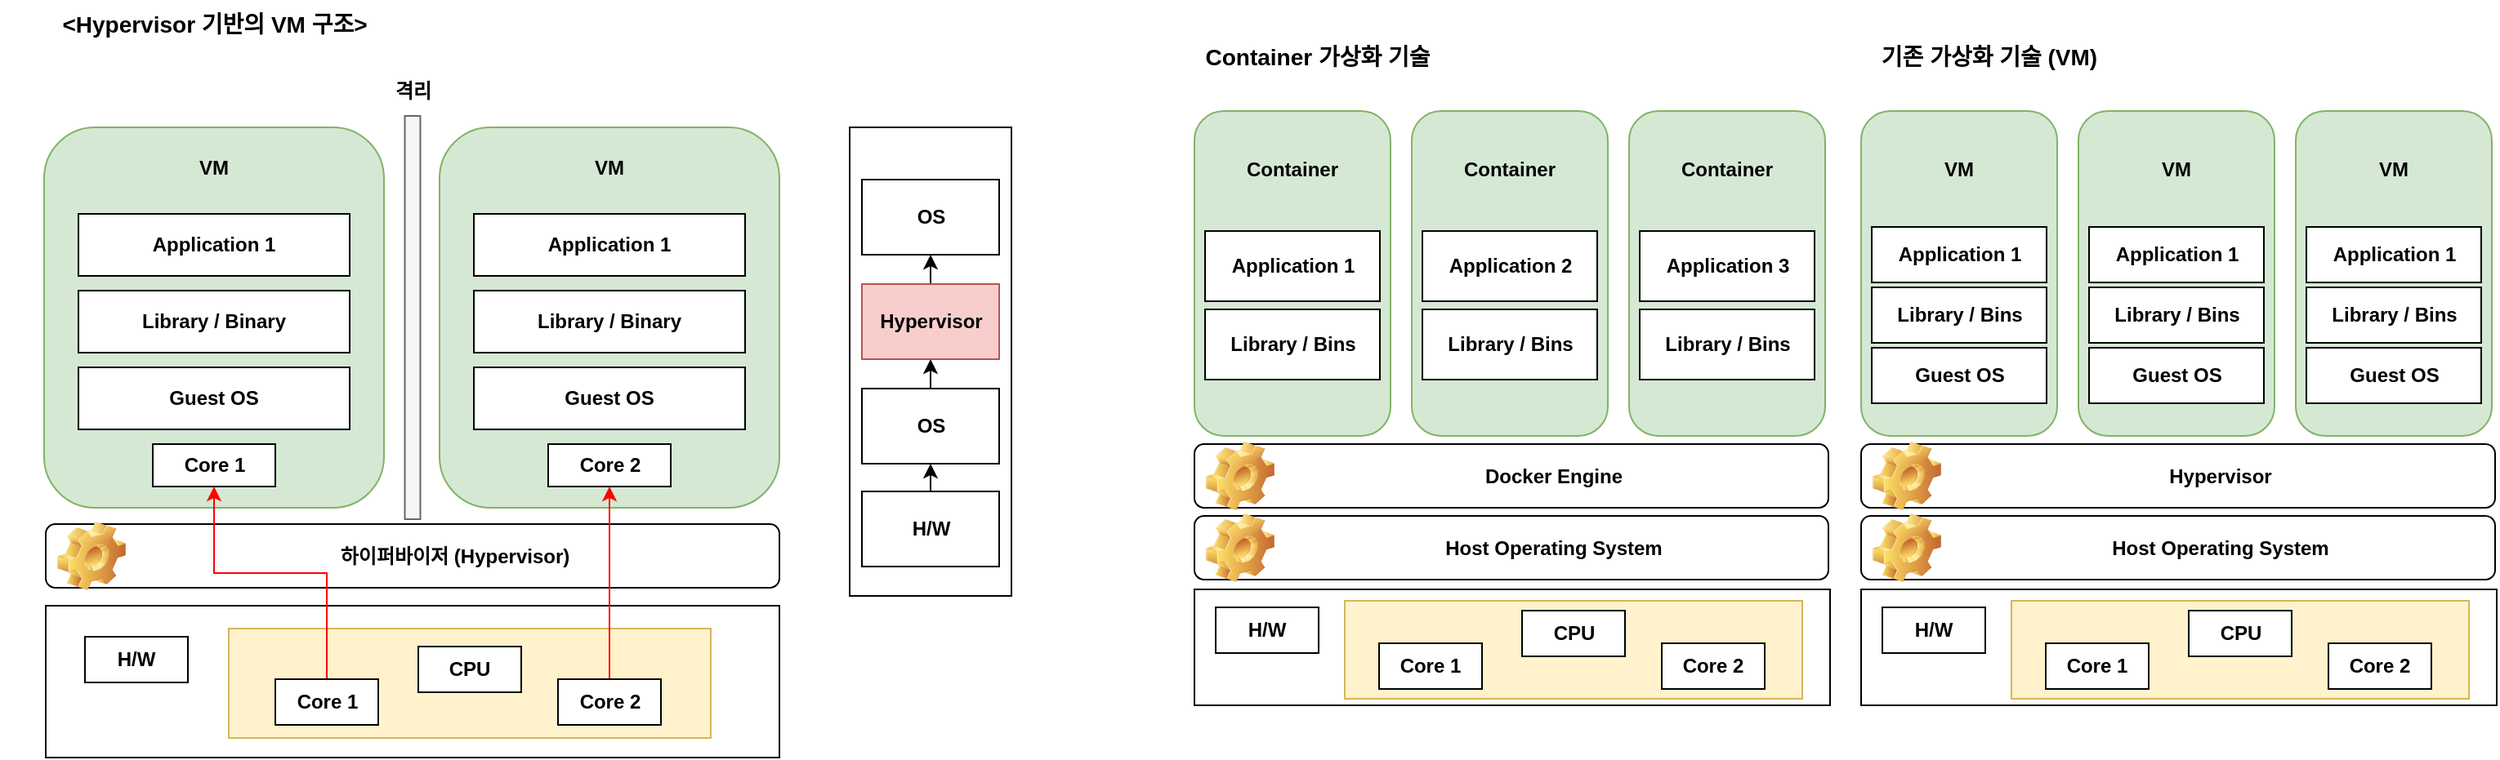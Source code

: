 <mxfile version="21.3.0" type="github">
  <diagram name="페이지-1" id="b9hPvHxMqKQLV7_Slofh">
    <mxGraphModel dx="1531" dy="634" grid="0" gridSize="10" guides="1" tooltips="1" connect="1" arrows="1" fold="1" page="1" pageScale="1" pageWidth="100000" pageHeight="20000" math="0" shadow="0">
      <root>
        <mxCell id="0" />
        <mxCell id="1" parent="0" />
        <mxCell id="9ESVD-fRmzv4yYBRUQVf-2" value="" style="rounded=1;whiteSpace=wrap;html=1;fillColor=#d5e8d4;strokeColor=#82b366;" vertex="1" parent="1">
          <mxGeometry x="803" y="160" width="120" height="199" as="geometry" />
        </mxCell>
        <mxCell id="9ESVD-fRmzv4yYBRUQVf-3" value="" style="rounded=1;whiteSpace=wrap;html=1;fillColor=#d5e8d4;strokeColor=#82b366;" vertex="1" parent="1">
          <mxGeometry x="936" y="160" width="120" height="199" as="geometry" />
        </mxCell>
        <mxCell id="9ESVD-fRmzv4yYBRUQVf-4" value="" style="rounded=1;whiteSpace=wrap;html=1;fillColor=#d5e8d4;strokeColor=#82b366;" vertex="1" parent="1">
          <mxGeometry x="1069" y="160" width="120" height="199" as="geometry" />
        </mxCell>
        <mxCell id="9ESVD-fRmzv4yYBRUQVf-5" value="Application 1" style="rounded=0;whiteSpace=wrap;html=1;fontStyle=1" vertex="1" parent="1">
          <mxGeometry x="809.5" y="233.5" width="107" height="43" as="geometry" />
        </mxCell>
        <mxCell id="9ESVD-fRmzv4yYBRUQVf-6" value="Library / Bins" style="rounded=0;whiteSpace=wrap;html=1;fontStyle=1" vertex="1" parent="1">
          <mxGeometry x="809.5" y="281.5" width="107" height="43" as="geometry" />
        </mxCell>
        <mxCell id="9ESVD-fRmzv4yYBRUQVf-8" value="Application 2" style="rounded=0;whiteSpace=wrap;html=1;fontStyle=1" vertex="1" parent="1">
          <mxGeometry x="942.5" y="233.5" width="107" height="43" as="geometry" />
        </mxCell>
        <mxCell id="9ESVD-fRmzv4yYBRUQVf-9" value="Library / Bins" style="rounded=0;whiteSpace=wrap;html=1;fontStyle=1" vertex="1" parent="1">
          <mxGeometry x="942.5" y="281.5" width="107" height="43" as="geometry" />
        </mxCell>
        <mxCell id="9ESVD-fRmzv4yYBRUQVf-10" value="Application 3" style="rounded=0;whiteSpace=wrap;html=1;fontStyle=1" vertex="1" parent="1">
          <mxGeometry x="1075.5" y="233.5" width="107" height="43" as="geometry" />
        </mxCell>
        <mxCell id="9ESVD-fRmzv4yYBRUQVf-11" value="Library / Bins" style="rounded=0;whiteSpace=wrap;html=1;fontStyle=1" vertex="1" parent="1">
          <mxGeometry x="1075.5" y="281.5" width="107" height="43" as="geometry" />
        </mxCell>
        <mxCell id="9ESVD-fRmzv4yYBRUQVf-12" value="Container" style="text;html=1;strokeColor=none;fillColor=none;align=center;verticalAlign=middle;whiteSpace=wrap;rounded=0;fontStyle=1" vertex="1" parent="1">
          <mxGeometry x="833" y="181" width="60" height="30" as="geometry" />
        </mxCell>
        <mxCell id="9ESVD-fRmzv4yYBRUQVf-13" value="Container" style="text;html=1;strokeColor=none;fillColor=none;align=center;verticalAlign=middle;whiteSpace=wrap;rounded=0;fontStyle=1" vertex="1" parent="1">
          <mxGeometry x="966" y="181" width="60" height="30" as="geometry" />
        </mxCell>
        <mxCell id="9ESVD-fRmzv4yYBRUQVf-14" value="Container" style="text;html=1;strokeColor=none;fillColor=none;align=center;verticalAlign=middle;whiteSpace=wrap;rounded=0;fontStyle=1" vertex="1" parent="1">
          <mxGeometry x="1099" y="181" width="60" height="30" as="geometry" />
        </mxCell>
        <mxCell id="9ESVD-fRmzv4yYBRUQVf-15" value="Docker Engine" style="label;whiteSpace=wrap;html=1;image=img/clipart/Gear_128x128.png;align=center;" vertex="1" parent="1">
          <mxGeometry x="803" y="364" width="388" height="39" as="geometry" />
        </mxCell>
        <mxCell id="9ESVD-fRmzv4yYBRUQVf-17" value="Host Operating System" style="label;whiteSpace=wrap;html=1;image=img/clipart/Gear_128x128.png;align=center;" vertex="1" parent="1">
          <mxGeometry x="803" y="408" width="388" height="39" as="geometry" />
        </mxCell>
        <mxCell id="9ESVD-fRmzv4yYBRUQVf-18" value="" style="rounded=0;whiteSpace=wrap;html=1;" vertex="1" parent="1">
          <mxGeometry x="803" y="453" width="389" height="71" as="geometry" />
        </mxCell>
        <mxCell id="9ESVD-fRmzv4yYBRUQVf-19" value="" style="rounded=0;whiteSpace=wrap;html=1;fillColor=#fff2cc;strokeColor=#d6b656;" vertex="1" parent="1">
          <mxGeometry x="895" y="460" width="280" height="60" as="geometry" />
        </mxCell>
        <mxCell id="9ESVD-fRmzv4yYBRUQVf-20" value="&lt;b&gt;H/W&lt;/b&gt;" style="rounded=0;whiteSpace=wrap;html=1;" vertex="1" parent="1">
          <mxGeometry x="816" y="464" width="63" height="28" as="geometry" />
        </mxCell>
        <mxCell id="9ESVD-fRmzv4yYBRUQVf-21" value="&lt;b&gt;Core 1&lt;/b&gt;" style="rounded=0;whiteSpace=wrap;html=1;" vertex="1" parent="1">
          <mxGeometry x="916" y="486" width="63" height="28" as="geometry" />
        </mxCell>
        <mxCell id="9ESVD-fRmzv4yYBRUQVf-22" value="&lt;b&gt;Core 2&lt;/b&gt;" style="rounded=0;whiteSpace=wrap;html=1;" vertex="1" parent="1">
          <mxGeometry x="1089" y="486" width="63" height="28" as="geometry" />
        </mxCell>
        <mxCell id="9ESVD-fRmzv4yYBRUQVf-23" value="&lt;b&gt;CPU&lt;/b&gt;" style="rounded=0;whiteSpace=wrap;html=1;" vertex="1" parent="1">
          <mxGeometry x="1003.5" y="466" width="63" height="28" as="geometry" />
        </mxCell>
        <mxCell id="9ESVD-fRmzv4yYBRUQVf-44" value="" style="rounded=1;whiteSpace=wrap;html=1;fillColor=#d5e8d4;strokeColor=#82b366;" vertex="1" parent="1">
          <mxGeometry x="1211" y="160" width="120" height="199" as="geometry" />
        </mxCell>
        <mxCell id="9ESVD-fRmzv4yYBRUQVf-45" value="" style="rounded=1;whiteSpace=wrap;html=1;fillColor=#d5e8d4;strokeColor=#82b366;" vertex="1" parent="1">
          <mxGeometry x="1344" y="160" width="120" height="199" as="geometry" />
        </mxCell>
        <mxCell id="9ESVD-fRmzv4yYBRUQVf-46" value="" style="rounded=1;whiteSpace=wrap;html=1;fillColor=#d5e8d4;strokeColor=#82b366;" vertex="1" parent="1">
          <mxGeometry x="1477" y="160" width="120" height="199" as="geometry" />
        </mxCell>
        <mxCell id="9ESVD-fRmzv4yYBRUQVf-47" value="Application 1" style="rounded=0;whiteSpace=wrap;html=1;fontStyle=1" vertex="1" parent="1">
          <mxGeometry x="1217.5" y="231" width="107" height="34" as="geometry" />
        </mxCell>
        <mxCell id="9ESVD-fRmzv4yYBRUQVf-53" value="VM" style="text;html=1;strokeColor=none;fillColor=none;align=center;verticalAlign=middle;whiteSpace=wrap;rounded=0;fontStyle=1" vertex="1" parent="1">
          <mxGeometry x="1241" y="181" width="60" height="30" as="geometry" />
        </mxCell>
        <mxCell id="9ESVD-fRmzv4yYBRUQVf-54" value="VM" style="text;html=1;strokeColor=none;fillColor=none;align=center;verticalAlign=middle;whiteSpace=wrap;rounded=0;fontStyle=1" vertex="1" parent="1">
          <mxGeometry x="1374" y="181" width="60" height="30" as="geometry" />
        </mxCell>
        <mxCell id="9ESVD-fRmzv4yYBRUQVf-55" value="VM" style="text;html=1;strokeColor=none;fillColor=none;align=center;verticalAlign=middle;whiteSpace=wrap;rounded=0;fontStyle=1" vertex="1" parent="1">
          <mxGeometry x="1507" y="181" width="60" height="30" as="geometry" />
        </mxCell>
        <mxCell id="9ESVD-fRmzv4yYBRUQVf-56" value="Hypervisor" style="label;whiteSpace=wrap;html=1;image=img/clipart/Gear_128x128.png;align=center;" vertex="1" parent="1">
          <mxGeometry x="1211" y="364" width="388" height="39" as="geometry" />
        </mxCell>
        <mxCell id="9ESVD-fRmzv4yYBRUQVf-57" value="Host Operating System" style="label;whiteSpace=wrap;html=1;image=img/clipart/Gear_128x128.png;align=center;" vertex="1" parent="1">
          <mxGeometry x="1211" y="408" width="388" height="39" as="geometry" />
        </mxCell>
        <mxCell id="9ESVD-fRmzv4yYBRUQVf-58" value="" style="rounded=0;whiteSpace=wrap;html=1;" vertex="1" parent="1">
          <mxGeometry x="1211" y="453" width="389" height="71" as="geometry" />
        </mxCell>
        <mxCell id="9ESVD-fRmzv4yYBRUQVf-59" value="" style="rounded=0;whiteSpace=wrap;html=1;fillColor=#fff2cc;strokeColor=#d6b656;" vertex="1" parent="1">
          <mxGeometry x="1303" y="460" width="280" height="60" as="geometry" />
        </mxCell>
        <mxCell id="9ESVD-fRmzv4yYBRUQVf-60" value="&lt;b&gt;H/W&lt;/b&gt;" style="rounded=0;whiteSpace=wrap;html=1;" vertex="1" parent="1">
          <mxGeometry x="1224" y="464" width="63" height="28" as="geometry" />
        </mxCell>
        <mxCell id="9ESVD-fRmzv4yYBRUQVf-61" value="&lt;b&gt;Core 1&lt;/b&gt;" style="rounded=0;whiteSpace=wrap;html=1;" vertex="1" parent="1">
          <mxGeometry x="1324" y="486" width="63" height="28" as="geometry" />
        </mxCell>
        <mxCell id="9ESVD-fRmzv4yYBRUQVf-62" value="&lt;b&gt;Core 2&lt;/b&gt;" style="rounded=0;whiteSpace=wrap;html=1;" vertex="1" parent="1">
          <mxGeometry x="1497" y="486" width="63" height="28" as="geometry" />
        </mxCell>
        <mxCell id="9ESVD-fRmzv4yYBRUQVf-63" value="&lt;b&gt;CPU&lt;/b&gt;" style="rounded=0;whiteSpace=wrap;html=1;" vertex="1" parent="1">
          <mxGeometry x="1411.5" y="466" width="63" height="28" as="geometry" />
        </mxCell>
        <mxCell id="9ESVD-fRmzv4yYBRUQVf-65" value="Library / Bins" style="rounded=0;whiteSpace=wrap;html=1;fontStyle=1" vertex="1" parent="1">
          <mxGeometry x="1217.5" y="268" width="107" height="34" as="geometry" />
        </mxCell>
        <mxCell id="9ESVD-fRmzv4yYBRUQVf-66" value="Guest OS" style="rounded=0;whiteSpace=wrap;html=1;fontStyle=1" vertex="1" parent="1">
          <mxGeometry x="1217.5" y="305" width="107" height="34" as="geometry" />
        </mxCell>
        <mxCell id="9ESVD-fRmzv4yYBRUQVf-67" value="Application 1" style="rounded=0;whiteSpace=wrap;html=1;fontStyle=1" vertex="1" parent="1">
          <mxGeometry x="1350.5" y="231" width="107" height="34" as="geometry" />
        </mxCell>
        <mxCell id="9ESVD-fRmzv4yYBRUQVf-68" value="Library / Bins" style="rounded=0;whiteSpace=wrap;html=1;fontStyle=1" vertex="1" parent="1">
          <mxGeometry x="1350.5" y="268" width="107" height="34" as="geometry" />
        </mxCell>
        <mxCell id="9ESVD-fRmzv4yYBRUQVf-69" value="Guest OS" style="rounded=0;whiteSpace=wrap;html=1;fontStyle=1" vertex="1" parent="1">
          <mxGeometry x="1350.5" y="305" width="107" height="34" as="geometry" />
        </mxCell>
        <mxCell id="9ESVD-fRmzv4yYBRUQVf-70" value="Application 1" style="rounded=0;whiteSpace=wrap;html=1;fontStyle=1" vertex="1" parent="1">
          <mxGeometry x="1483.5" y="231" width="107" height="34" as="geometry" />
        </mxCell>
        <mxCell id="9ESVD-fRmzv4yYBRUQVf-71" value="Library / Bins" style="rounded=0;whiteSpace=wrap;html=1;fontStyle=1" vertex="1" parent="1">
          <mxGeometry x="1483.5" y="268" width="107" height="34" as="geometry" />
        </mxCell>
        <mxCell id="9ESVD-fRmzv4yYBRUQVf-72" value="Guest OS" style="rounded=0;whiteSpace=wrap;html=1;fontStyle=1" vertex="1" parent="1">
          <mxGeometry x="1483.5" y="305" width="107" height="34" as="geometry" />
        </mxCell>
        <mxCell id="9ESVD-fRmzv4yYBRUQVf-73" value="&lt;span style=&quot;font-size: 14px;&quot;&gt;&lt;b&gt;Container 가상화 기술&lt;/b&gt;&lt;/span&gt;" style="text;html=1;strokeColor=none;fillColor=none;align=center;verticalAlign=middle;whiteSpace=wrap;rounded=0;" vertex="1" parent="1">
          <mxGeometry x="748" y="112" width="260.5" height="30" as="geometry" />
        </mxCell>
        <mxCell id="9ESVD-fRmzv4yYBRUQVf-74" value="&lt;span style=&quot;font-size: 14px;&quot;&gt;&lt;b&gt;기존 가상화 기술 (VM)&lt;/b&gt;&lt;/span&gt;" style="text;html=1;strokeColor=none;fillColor=none;align=center;verticalAlign=middle;whiteSpace=wrap;rounded=0;" vertex="1" parent="1">
          <mxGeometry x="1159" y="112" width="260.5" height="30" as="geometry" />
        </mxCell>
        <mxCell id="9ESVD-fRmzv4yYBRUQVf-75" style="edgeStyle=orthogonalEdgeStyle;rounded=0;orthogonalLoop=1;jettySize=auto;html=1;exitX=0.5;exitY=1;exitDx=0;exitDy=0;fillColor=#d5e8d4;strokeColor=#82b366;" edge="1" parent="1" source="9ESVD-fRmzv4yYBRUQVf-2" target="9ESVD-fRmzv4yYBRUQVf-2">
          <mxGeometry relative="1" as="geometry" />
        </mxCell>
        <mxCell id="9ESVD-fRmzv4yYBRUQVf-99" value="" style="rounded=0;whiteSpace=wrap;html=1;" vertex="1" parent="1">
          <mxGeometry x="100" y="463" width="449" height="93" as="geometry" />
        </mxCell>
        <mxCell id="9ESVD-fRmzv4yYBRUQVf-100" value="" style="rounded=1;whiteSpace=wrap;html=1;fillColor=#d5e8d4;strokeColor=#82b366;" vertex="1" parent="1">
          <mxGeometry x="99" y="170" width="208" height="233" as="geometry" />
        </mxCell>
        <mxCell id="9ESVD-fRmzv4yYBRUQVf-101" value="&lt;b&gt;Application 1&lt;/b&gt;" style="rounded=0;whiteSpace=wrap;html=1;" vertex="1" parent="1">
          <mxGeometry x="120" y="223" width="166" height="38" as="geometry" />
        </mxCell>
        <mxCell id="9ESVD-fRmzv4yYBRUQVf-102" value="&lt;b&gt;Library / Binary&lt;/b&gt;" style="rounded=0;whiteSpace=wrap;html=1;" vertex="1" parent="1">
          <mxGeometry x="120" y="270" width="166" height="38" as="geometry" />
        </mxCell>
        <mxCell id="9ESVD-fRmzv4yYBRUQVf-103" value="&lt;b&gt;Guest OS&lt;/b&gt;" style="rounded=0;whiteSpace=wrap;html=1;" vertex="1" parent="1">
          <mxGeometry x="120" y="317" width="166" height="38" as="geometry" />
        </mxCell>
        <mxCell id="9ESVD-fRmzv4yYBRUQVf-104" value="&lt;b&gt;Core 1&lt;/b&gt;" style="rounded=0;whiteSpace=wrap;html=1;" vertex="1" parent="1">
          <mxGeometry x="165.5" y="364" width="75" height="26" as="geometry" />
        </mxCell>
        <mxCell id="9ESVD-fRmzv4yYBRUQVf-105" value="" style="rounded=1;whiteSpace=wrap;html=1;fillColor=#d5e8d4;strokeColor=#82b366;" vertex="1" parent="1">
          <mxGeometry x="341" y="170" width="208" height="233" as="geometry" />
        </mxCell>
        <mxCell id="9ESVD-fRmzv4yYBRUQVf-106" value="&lt;b&gt;Application 1&lt;/b&gt;" style="rounded=0;whiteSpace=wrap;html=1;" vertex="1" parent="1">
          <mxGeometry x="362" y="223" width="166" height="38" as="geometry" />
        </mxCell>
        <mxCell id="9ESVD-fRmzv4yYBRUQVf-107" value="&lt;b&gt;Library / Binary&lt;/b&gt;" style="rounded=0;whiteSpace=wrap;html=1;" vertex="1" parent="1">
          <mxGeometry x="362" y="270" width="166" height="38" as="geometry" />
        </mxCell>
        <mxCell id="9ESVD-fRmzv4yYBRUQVf-108" value="&lt;b&gt;Guest OS&lt;/b&gt;" style="rounded=0;whiteSpace=wrap;html=1;" vertex="1" parent="1">
          <mxGeometry x="362" y="317" width="166" height="38" as="geometry" />
        </mxCell>
        <mxCell id="9ESVD-fRmzv4yYBRUQVf-109" value="&lt;b&gt;Core 2&lt;/b&gt;" style="rounded=0;whiteSpace=wrap;html=1;" vertex="1" parent="1">
          <mxGeometry x="407.5" y="364" width="75" height="26" as="geometry" />
        </mxCell>
        <mxCell id="9ESVD-fRmzv4yYBRUQVf-110" value="&lt;b&gt;VM&lt;/b&gt;" style="text;html=1;strokeColor=none;fillColor=none;align=center;verticalAlign=middle;whiteSpace=wrap;rounded=0;" vertex="1" parent="1">
          <mxGeometry x="173" y="180" width="60" height="30" as="geometry" />
        </mxCell>
        <mxCell id="9ESVD-fRmzv4yYBRUQVf-111" value="&lt;b&gt;VM&lt;/b&gt;" style="text;html=1;strokeColor=none;fillColor=none;align=center;verticalAlign=middle;whiteSpace=wrap;rounded=0;" vertex="1" parent="1">
          <mxGeometry x="415" y="180" width="60" height="30" as="geometry" />
        </mxCell>
        <mxCell id="9ESVD-fRmzv4yYBRUQVf-112" value="하이퍼바이저 (Hypervisor)" style="label;whiteSpace=wrap;html=1;image=img/clipart/Gear_128x128.png;align=center;" vertex="1" parent="1">
          <mxGeometry x="100" y="413" width="449" height="39" as="geometry" />
        </mxCell>
        <mxCell id="9ESVD-fRmzv4yYBRUQVf-113" value="" style="rounded=0;whiteSpace=wrap;html=1;fillColor=#fff2cc;strokeColor=#d6b656;" vertex="1" parent="1">
          <mxGeometry x="212" y="477" width="295" height="67" as="geometry" />
        </mxCell>
        <mxCell id="9ESVD-fRmzv4yYBRUQVf-114" value="" style="rounded=0;whiteSpace=wrap;html=1;fillColor=#f5f5f5;fontColor=#333333;strokeColor=#666666;" vertex="1" parent="1">
          <mxGeometry x="319.75" y="163" width="9.5" height="247" as="geometry" />
        </mxCell>
        <mxCell id="9ESVD-fRmzv4yYBRUQVf-115" value="&lt;b&gt;H/W&lt;/b&gt;" style="rounded=0;whiteSpace=wrap;html=1;" vertex="1" parent="1">
          <mxGeometry x="124" y="482" width="63" height="28" as="geometry" />
        </mxCell>
        <mxCell id="9ESVD-fRmzv4yYBRUQVf-116" style="edgeStyle=orthogonalEdgeStyle;rounded=0;orthogonalLoop=1;jettySize=auto;html=1;exitX=0.5;exitY=0;exitDx=0;exitDy=0;entryX=0.5;entryY=1;entryDx=0;entryDy=0;strokeColor=#ff0000;" edge="1" parent="1" source="9ESVD-fRmzv4yYBRUQVf-117" target="9ESVD-fRmzv4yYBRUQVf-104">
          <mxGeometry relative="1" as="geometry">
            <Array as="points">
              <mxPoint x="272" y="443" />
              <mxPoint x="203" y="443" />
            </Array>
          </mxGeometry>
        </mxCell>
        <mxCell id="9ESVD-fRmzv4yYBRUQVf-117" value="&lt;b&gt;Core 1&lt;/b&gt;" style="rounded=0;whiteSpace=wrap;html=1;" vertex="1" parent="1">
          <mxGeometry x="240.5" y="508" width="63" height="28" as="geometry" />
        </mxCell>
        <mxCell id="9ESVD-fRmzv4yYBRUQVf-118" style="edgeStyle=orthogonalEdgeStyle;rounded=0;orthogonalLoop=1;jettySize=auto;html=1;exitX=0.5;exitY=0;exitDx=0;exitDy=0;entryX=0.5;entryY=1;entryDx=0;entryDy=0;strokeColor=#ff0000;" edge="1" parent="1" source="9ESVD-fRmzv4yYBRUQVf-119" target="9ESVD-fRmzv4yYBRUQVf-109">
          <mxGeometry relative="1" as="geometry" />
        </mxCell>
        <mxCell id="9ESVD-fRmzv4yYBRUQVf-119" value="&lt;b&gt;Core 2&lt;/b&gt;" style="rounded=0;whiteSpace=wrap;html=1;" vertex="1" parent="1">
          <mxGeometry x="413.5" y="508" width="63" height="28" as="geometry" />
        </mxCell>
        <mxCell id="9ESVD-fRmzv4yYBRUQVf-120" value="&lt;b&gt;CPU&lt;/b&gt;" style="rounded=0;whiteSpace=wrap;html=1;" vertex="1" parent="1">
          <mxGeometry x="328" y="488" width="63" height="28" as="geometry" />
        </mxCell>
        <mxCell id="9ESVD-fRmzv4yYBRUQVf-121" value="&lt;b&gt;격리&lt;/b&gt;" style="text;html=1;strokeColor=none;fillColor=none;align=center;verticalAlign=middle;whiteSpace=wrap;rounded=0;" vertex="1" parent="1">
          <mxGeometry x="294.5" y="133" width="60" height="30" as="geometry" />
        </mxCell>
        <mxCell id="9ESVD-fRmzv4yYBRUQVf-122" value="&lt;b&gt;&lt;font style=&quot;font-size: 14px;&quot;&gt;&amp;lt;Hypervisor 기반의 VM 구조&amp;gt;&lt;/font&gt;&lt;/b&gt;" style="text;html=1;strokeColor=none;fillColor=none;align=center;verticalAlign=middle;whiteSpace=wrap;rounded=0;" vertex="1" parent="1">
          <mxGeometry x="72.75" y="92" width="260.5" height="30" as="geometry" />
        </mxCell>
        <mxCell id="9ESVD-fRmzv4yYBRUQVf-123" value="" style="rounded=0;whiteSpace=wrap;html=1;" vertex="1" parent="1">
          <mxGeometry x="592" y="170" width="99" height="287" as="geometry" />
        </mxCell>
        <mxCell id="9ESVD-fRmzv4yYBRUQVf-124" style="edgeStyle=orthogonalEdgeStyle;rounded=0;orthogonalLoop=1;jettySize=auto;html=1;exitX=0.5;exitY=0;exitDx=0;exitDy=0;entryX=0.5;entryY=1;entryDx=0;entryDy=0;" edge="1" parent="1" source="9ESVD-fRmzv4yYBRUQVf-125" target="9ESVD-fRmzv4yYBRUQVf-127">
          <mxGeometry relative="1" as="geometry" />
        </mxCell>
        <mxCell id="9ESVD-fRmzv4yYBRUQVf-125" value="&lt;b&gt;H/W&lt;/b&gt;" style="rounded=0;whiteSpace=wrap;html=1;" vertex="1" parent="1">
          <mxGeometry x="599.5" y="393" width="84" height="46" as="geometry" />
        </mxCell>
        <mxCell id="9ESVD-fRmzv4yYBRUQVf-126" style="edgeStyle=orthogonalEdgeStyle;rounded=0;orthogonalLoop=1;jettySize=auto;html=1;exitX=0.5;exitY=0;exitDx=0;exitDy=0;entryX=0.5;entryY=1;entryDx=0;entryDy=0;" edge="1" parent="1" source="9ESVD-fRmzv4yYBRUQVf-127" target="9ESVD-fRmzv4yYBRUQVf-129">
          <mxGeometry relative="1" as="geometry" />
        </mxCell>
        <mxCell id="9ESVD-fRmzv4yYBRUQVf-127" value="&lt;b&gt;OS&lt;/b&gt;" style="rounded=0;whiteSpace=wrap;html=1;" vertex="1" parent="1">
          <mxGeometry x="599.5" y="330" width="84" height="46" as="geometry" />
        </mxCell>
        <mxCell id="9ESVD-fRmzv4yYBRUQVf-128" style="edgeStyle=orthogonalEdgeStyle;rounded=0;orthogonalLoop=1;jettySize=auto;html=1;exitX=0.5;exitY=0;exitDx=0;exitDy=0;entryX=0.5;entryY=1;entryDx=0;entryDy=0;" edge="1" parent="1" source="9ESVD-fRmzv4yYBRUQVf-129" target="9ESVD-fRmzv4yYBRUQVf-130">
          <mxGeometry relative="1" as="geometry" />
        </mxCell>
        <mxCell id="9ESVD-fRmzv4yYBRUQVf-129" value="&lt;b&gt;Hypervisor&lt;/b&gt;" style="rounded=0;whiteSpace=wrap;html=1;fillColor=#f8cecc;strokeColor=#b85450;" vertex="1" parent="1">
          <mxGeometry x="599.5" y="266" width="84" height="46" as="geometry" />
        </mxCell>
        <mxCell id="9ESVD-fRmzv4yYBRUQVf-130" value="&lt;b&gt;OS&lt;/b&gt;" style="rounded=0;whiteSpace=wrap;html=1;" vertex="1" parent="1">
          <mxGeometry x="599.5" y="202" width="84" height="46" as="geometry" />
        </mxCell>
      </root>
    </mxGraphModel>
  </diagram>
</mxfile>
